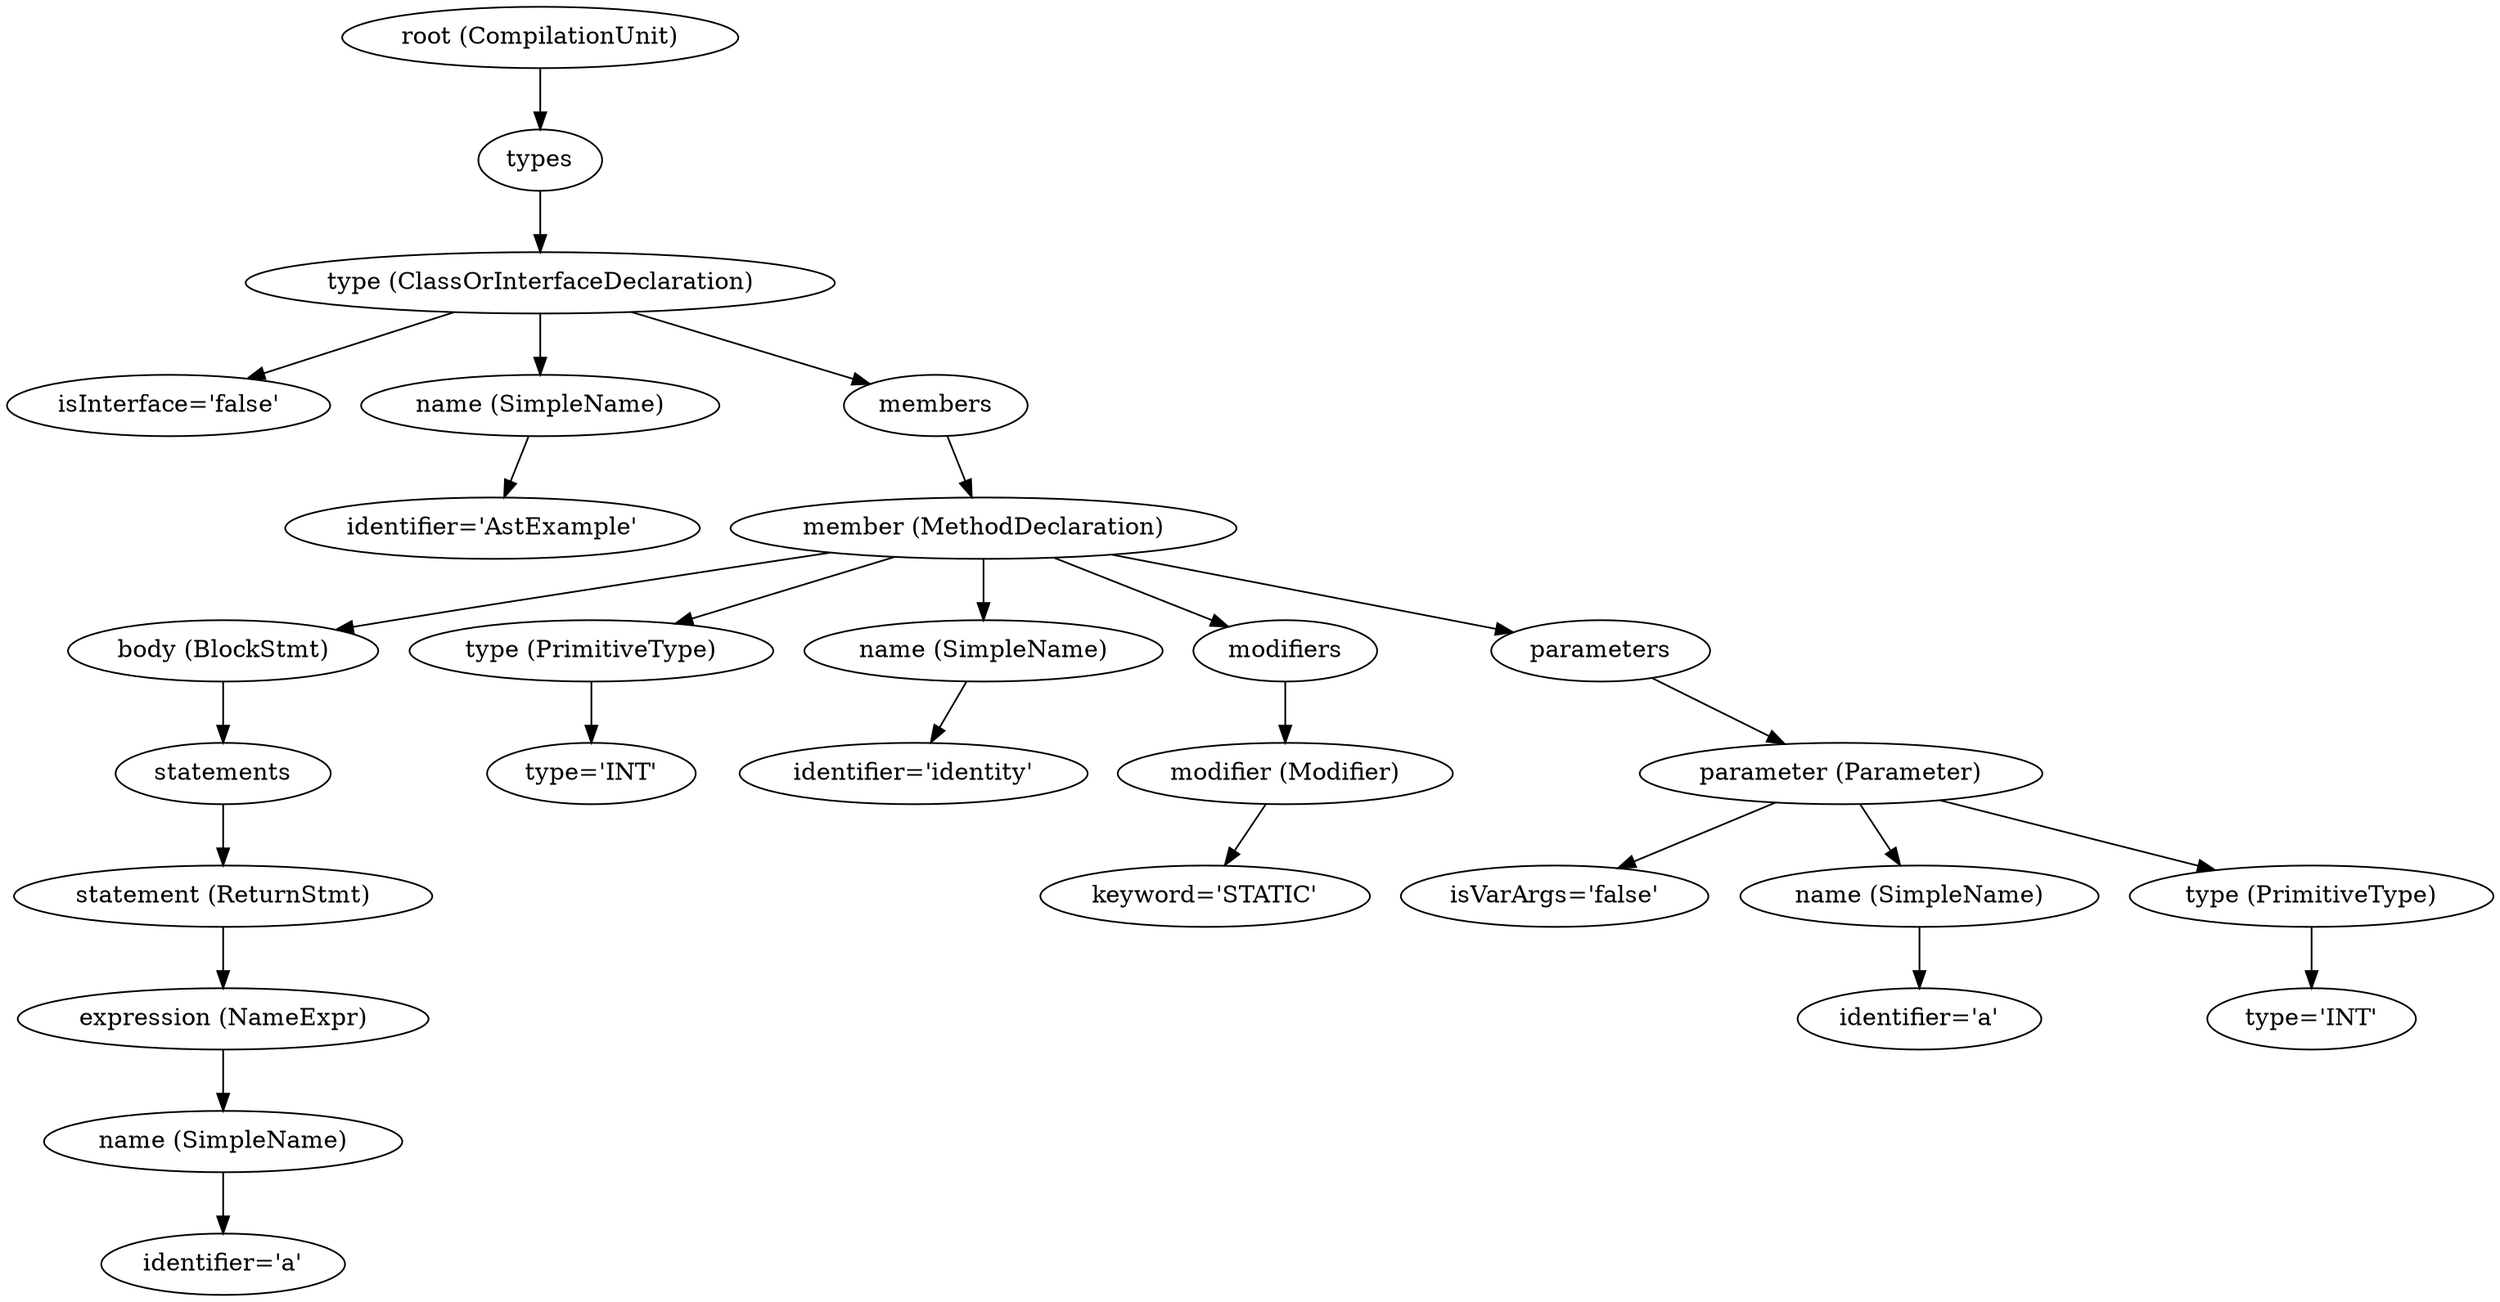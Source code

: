 digraph {
n0 [label="root (CompilationUnit)"];
n1 [label="types"];
n0 -> n1;
n2 [label="type (ClassOrInterfaceDeclaration)"];
n1 -> n2;
n3 [label="isInterface='false'"];
n2 -> n3;
n4 [label="name (SimpleName)"];
n2 -> n4;
n5 [label="identifier='AstExample'"];
n4 -> n5;
n6 [label="members"];
n2 -> n6;
n7 [label="member (MethodDeclaration)"];
n6 -> n7;
n8 [label="body (BlockStmt)"];
n7 -> n8;
n9 [label="statements"];
n8 -> n9;
n10 [label="statement (ReturnStmt)"];
n9 -> n10;
n11 [label="expression (NameExpr)"];
n10 -> n11;
n12 [label="name (SimpleName)"];
n11 -> n12;
n13 [label="identifier='a'"];
n12 -> n13;
n14 [label="type (PrimitiveType)"];
n7 -> n14;
n15 [label="type='INT'"];
n14 -> n15;
n16 [label="name (SimpleName)"];
n7 -> n16;
n17 [label="identifier='identity'"];
n16 -> n17;
n18 [label="modifiers"];
n7 -> n18;
n19 [label="modifier (Modifier)"];
n18 -> n19;
n20 [label="keyword='STATIC'"];
n19 -> n20;
n21 [label="parameters"];
n7 -> n21;
n22 [label="parameter (Parameter)"];
n21 -> n22;
n23 [label="isVarArgs='false'"];
n22 -> n23;
n24 [label="name (SimpleName)"];
n22 -> n24;
n25 [label="identifier='a'"];
n24 -> n25;
n26 [label="type (PrimitiveType)"];
n22 -> n26;
n27 [label="type='INT'"];
n26 -> n27;
}